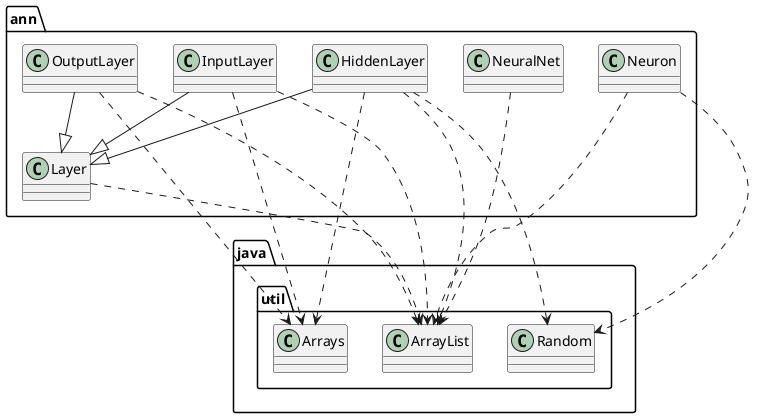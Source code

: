@startuml
class ann.HiddenLayer
class ann.InputLayer
class ann.Layer
class ann.NeuralNet
class ann.Neuron
class ann.OutputLayer
class java.util.ArrayList
class java.util.Arrays
class java.util.Random
ann.HiddenLayer --|> ann.Layer
ann.HiddenLayer ..> java.util.ArrayList
ann.HiddenLayer ..> java.util.Arrays
ann.HiddenLayer ..> java.util.Random
ann.InputLayer --|> ann.Layer
ann.InputLayer ..> java.util.ArrayList
ann.InputLayer ..> java.util.Arrays
ann.Layer ..> java.util.ArrayList
ann.NeuralNet ..> java.util.ArrayList
ann.Neuron ..> java.util.ArrayList
ann.Neuron ..> java.util.Random
ann.OutputLayer --|> ann.Layer
ann.OutputLayer ..> java.util.ArrayList
ann.OutputLayer ..> java.util.Arrays
@enduml